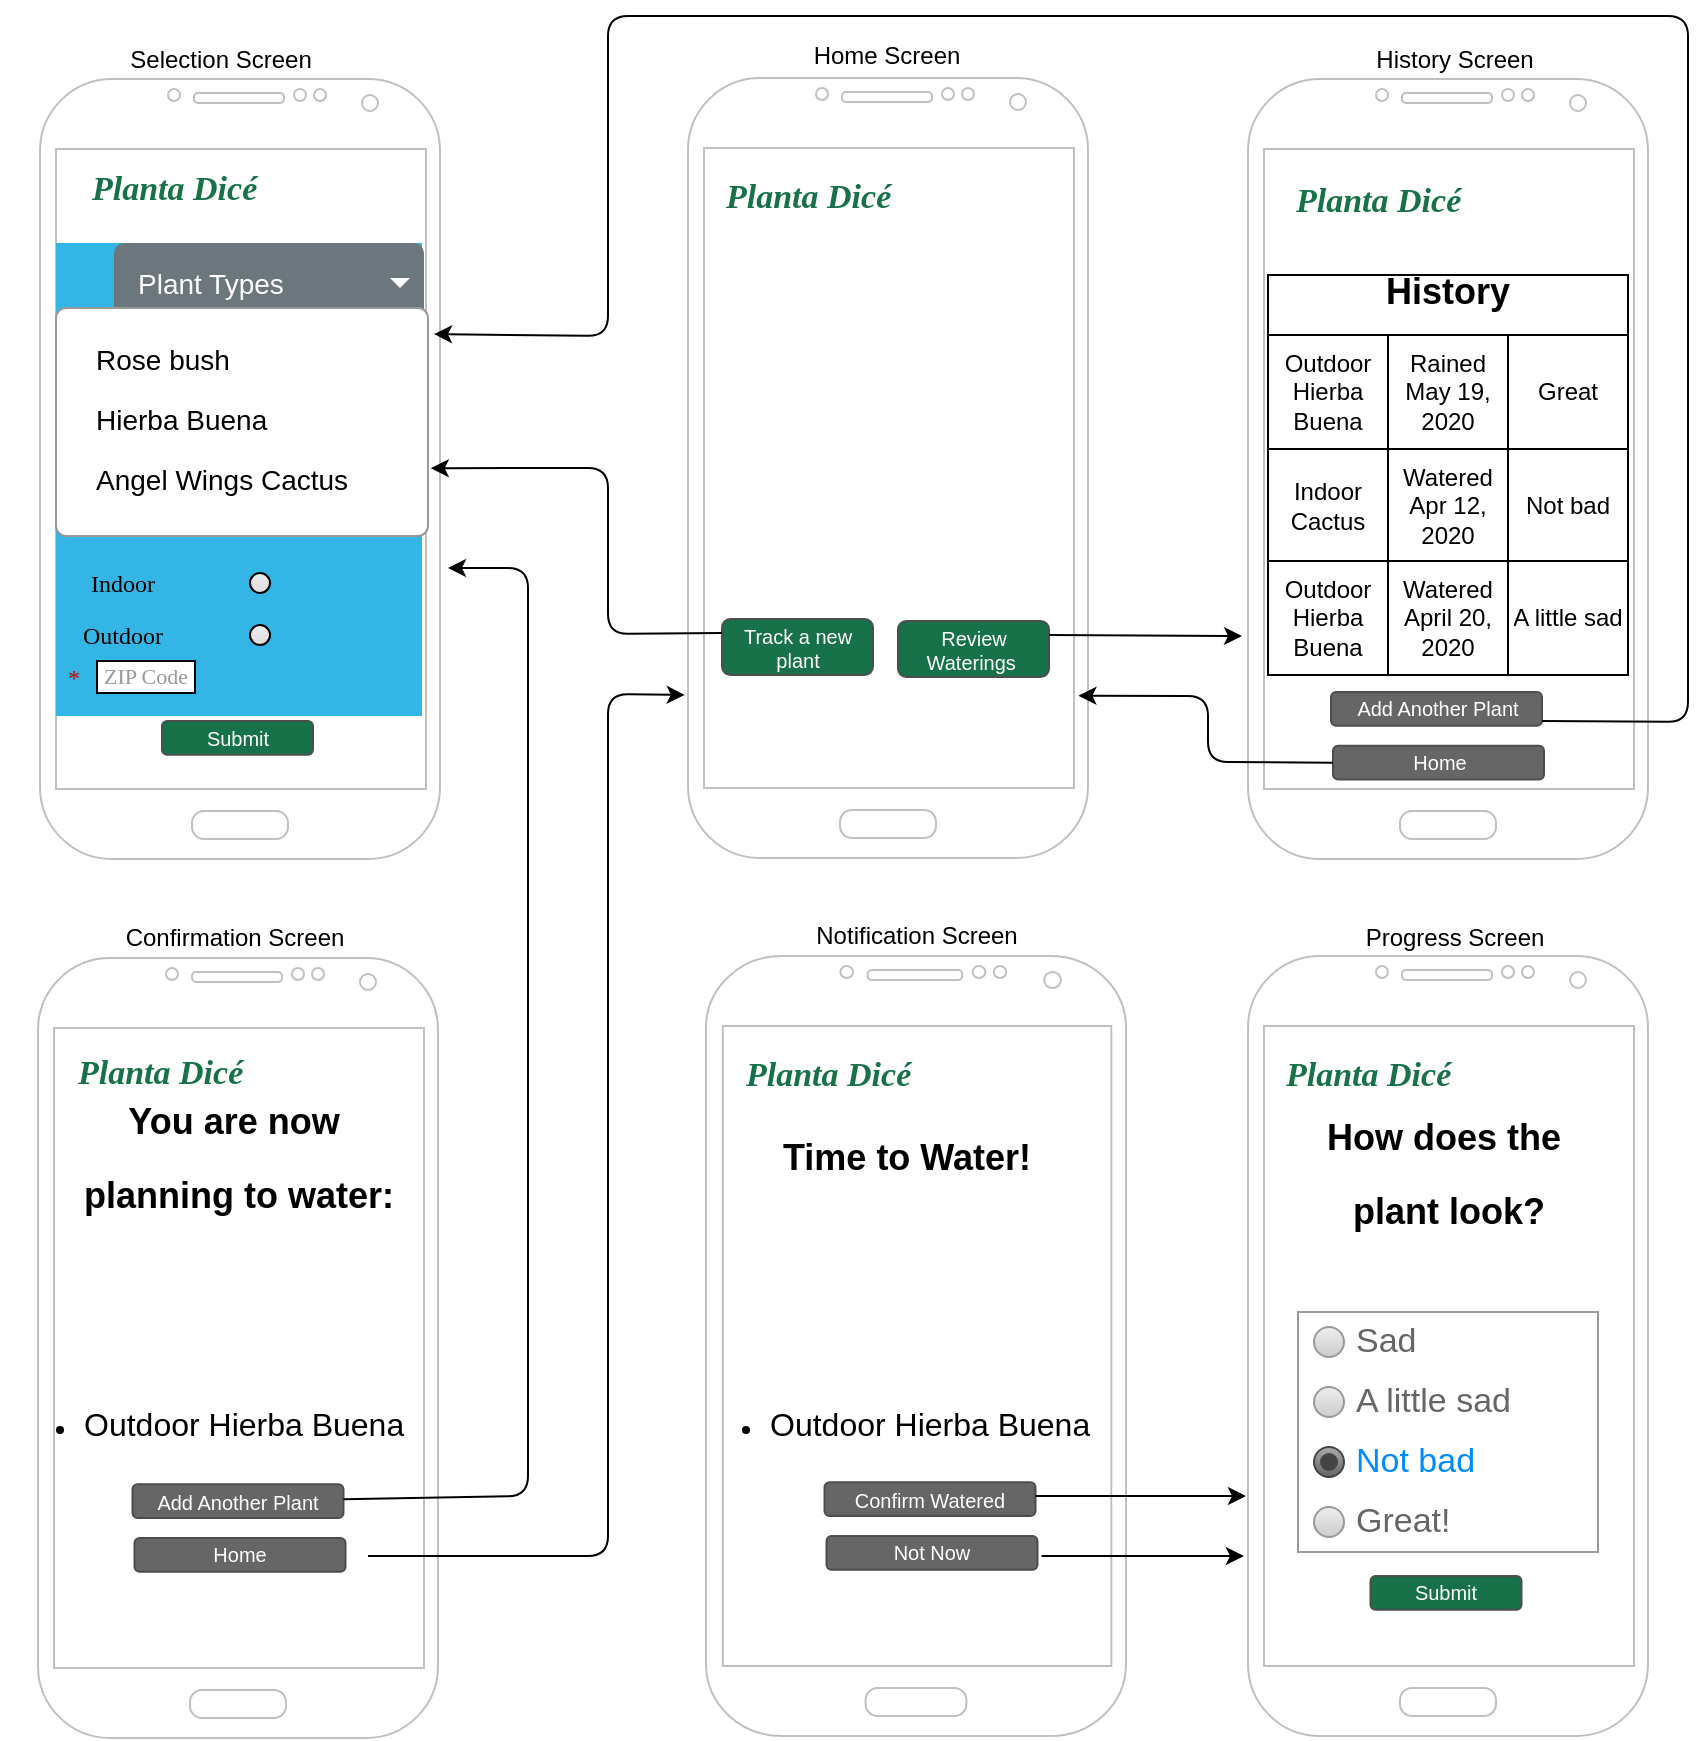 <mxfile version="13.2.6" type="device"><diagram id="dgn4d4dhQjvFSAeP5cxT" name="Page-1"><mxGraphModel dx="2066" dy="1824" grid="1" gridSize="10" guides="1" tooltips="1" connect="1" arrows="1" fold="1" page="1" pageScale="1" pageWidth="850" pageHeight="1100" math="0" shadow="0"><root><mxCell id="0"/><mxCell id="1" parent="0"/><mxCell id="468o-R16SZaqjEpDX13x-1" value="" style="verticalLabelPosition=bottom;verticalAlign=top;html=1;shadow=0;dashed=0;strokeWidth=1;shape=mxgraph.android.phone2;strokeColor=#c0c0c0;" parent="1" vertex="1"><mxGeometry x="-54" y="-558.5" width="200" height="390" as="geometry"/></mxCell><mxCell id="468o-R16SZaqjEpDX13x-34" value="&lt;i&gt;&lt;b style=&quot;line-height: 90%&quot;&gt;&lt;font style=&quot;font-size: 17px ; line-height: 70% ; background-color: rgb(255 , 255 , 255)&quot; face=&quot;Lucida Console&quot; color=&quot;#187249&quot;&gt;Planta Dicé&lt;/font&gt;&lt;font face=&quot;Lucida Console&quot; color=&quot;#187249&quot;&gt;&lt;br&gt;&lt;/font&gt;&lt;/b&gt;&lt;/i&gt;" style="text;html=1;align=left;verticalAlign=middle;resizable=0;points=[];autosize=1;fontSize=12;fontFamily=Verdana;fontColor=#CC0000;fillColor=#FFFFFF;" parent="468o-R16SZaqjEpDX13x-1" vertex="1"><mxGeometry x="24" y="46" width="100" height="20" as="geometry"/></mxCell><mxCell id="468o-R16SZaqjEpDX13x-2" value="" style="verticalLabelPosition=bottom;verticalAlign=top;html=1;shadow=0;dashed=0;strokeWidth=1;shape=mxgraph.android.phone2;strokeColor=#c0c0c0;" parent="1" vertex="1"><mxGeometry x="279" y="-120" width="210" height="390" as="geometry"/></mxCell><mxCell id="JcU3A8ocJ8UGZmWl1n6x-82" value="" style="shape=image;html=1;verticalAlign=top;verticalLabelPosition=bottom;labelBackgroundColor=#ffffff;imageAspect=0;aspect=fixed;image=https://cdn2.iconfinder.com/data/icons/spring-30/30/Watering_Can-128.png;fillOpacity=30;" vertex="1" parent="468o-R16SZaqjEpDX13x-2"><mxGeometry x="36" y="96" width="128" height="128" as="geometry"/></mxCell><mxCell id="wehcFhWeVuwQzQPX2Ais-2" value="&lt;ul&gt;&lt;li&gt;&lt;font style=&quot;font-size: 16px&quot;&gt;Outdoor Hierba Buena&lt;/font&gt;&lt;/li&gt;&lt;/ul&gt;" style="text;strokeColor=none;fillColor=none;html=1;whiteSpace=wrap;verticalAlign=middle;overflow=hidden;" parent="468o-R16SZaqjEpDX13x-2" vertex="1"><mxGeometry x="-10" y="186" width="220" height="95" as="geometry"/></mxCell><mxCell id="wehcFhWeVuwQzQPX2Ais-3" value="&lt;h2&gt;Time to Water!&lt;/h2&gt;" style="text;html=1;align=center;verticalAlign=middle;resizable=0;points=[];autosize=1;opacity=60;rounded=1;shadow=0;glass=0;comic=0;" parent="468o-R16SZaqjEpDX13x-2" vertex="1"><mxGeometry x="30" y="76" width="140" height="50" as="geometry"/></mxCell><object label="Submit" id="468o-R16SZaqjEpDX13x-3"><mxCell style="rounded=1;html=1;shadow=0;dashed=0;whiteSpace=wrap;fontSize=10;fillColor=#187249;align=center;strokeColor=#4D4D4D;fontColor=#ffffff;" parent="1" vertex="1"><mxGeometry x="7" y="-237.5" width="75.5" height="16.88" as="geometry"/></mxCell></object><mxCell id="468o-R16SZaqjEpDX13x-5" value="" style="verticalLabelPosition=bottom;verticalAlign=top;html=1;shadow=0;dashed=0;strokeWidth=1;strokeColor=none;shape=rect;fillColor=#33b5e5;" parent="1" vertex="1"><mxGeometry x="-46" y="-476.5" width="183" height="236.5" as="geometry"/></mxCell><mxCell id="468o-R16SZaqjEpDX13x-15" value="&lt;font style=&quot;font-size: 11px&quot;&gt;&amp;nbsp;ZIP Code&amp;nbsp;&lt;/font&gt;" style="text;html=1;strokeColor=none;fillColor=none;align=center;verticalAlign=middle;whiteSpace=wrap;rounded=0;fontFamily=Verdana;fontSize=12;fontColor=#999999;labelBackgroundColor=#ffffff;labelBorderColor=#000000;" parent="1" vertex="1"><mxGeometry x="-36" y="-270" width="70" height="20" as="geometry"/></mxCell><mxCell id="468o-R16SZaqjEpDX13x-16" value="*" style="text;html=1;strokeColor=none;fillColor=none;align=center;verticalAlign=middle;whiteSpace=wrap;rounded=0;labelBackgroundColor=none;fontFamily=Verdana;fontSize=12;fontColor=#CC0000;" parent="1" vertex="1"><mxGeometry x="-47" y="-267" width="20" height="15" as="geometry"/></mxCell><mxCell id="468o-R16SZaqjEpDX13x-23" value="&lt;font color=&quot;#000000&quot;&gt;Indoor&lt;/font&gt;" style="text;html=1;strokeColor=none;fillColor=none;align=center;verticalAlign=middle;whiteSpace=wrap;rounded=0;labelBackgroundColor=none;fontFamily=Verdana;fontSize=12;fontColor=#CC0000;" parent="1" vertex="1"><mxGeometry x="-47" y="-306.5" width="69" as="geometry"/></mxCell><mxCell id="468o-R16SZaqjEpDX13x-24" value="" style="html=1;shadow=0;dashed=0;shape=mxgraph.bootstrap.radioButton2;labelPosition=right;verticalLabelPosition=middle;align=left;verticalAlign=middle;gradientColor=#DEDEDE;fillColor=#EDEDED;checked=0;spacing=5;checkedFill=#0085FC;checkedStroke=#ffffff;labelBackgroundColor=none;fontFamily=Verdana;fontSize=12;fontColor=#CC0000;aspect=fixed;" parent="1" vertex="1"><mxGeometry x="51" y="-311.5" width="10" height="10" as="geometry"/></mxCell><mxCell id="468o-R16SZaqjEpDX13x-25" value="&lt;font color=&quot;#000000&quot;&gt;Outdoor&lt;br&gt;&lt;/font&gt;" style="text;html=1;strokeColor=none;fillColor=none;align=center;verticalAlign=middle;whiteSpace=wrap;rounded=0;labelBackgroundColor=none;fontFamily=Verdana;fontSize=12;fontColor=#CC0000;" parent="1" vertex="1"><mxGeometry x="-47" y="-280.5" width="69" as="geometry"/></mxCell><mxCell id="468o-R16SZaqjEpDX13x-26" value="" style="html=1;shadow=0;dashed=0;shape=mxgraph.bootstrap.radioButton2;labelPosition=right;verticalLabelPosition=middle;align=left;verticalAlign=middle;gradientColor=#DEDEDE;fillColor=#EDEDED;checked=0;spacing=5;checkedFill=#0085FC;checkedStroke=#ffffff;labelBackgroundColor=none;fontFamily=Verdana;fontSize=12;fontColor=#CC0000;" parent="1" vertex="1"><mxGeometry x="51" y="-285.5" width="10" height="10" as="geometry"/></mxCell><mxCell id="JcU3A8ocJ8UGZmWl1n6x-2" value="Plant Types" style="html=1;shadow=0;dashed=0;shape=mxgraph.bootstrap.rrect;rSize=5;strokeColor=none;strokeWidth=1;fillColor=#6C767D;fontColor=#ffffff;whiteSpace=wrap;align=left;verticalAlign=middle;fontStyle=0;fontSize=14;spacingLeft=10;" vertex="1" parent="1"><mxGeometry x="-17" y="-476.5" width="155" height="40" as="geometry"/></mxCell><mxCell id="JcU3A8ocJ8UGZmWl1n6x-3" value="" style="shape=triangle;direction=south;fillColor=#ffffff;strokeColor=none;perimeter=none;" vertex="1" parent="JcU3A8ocJ8UGZmWl1n6x-2"><mxGeometry x="1" y="0.5" width="10" height="5" relative="1" as="geometry"><mxPoint x="-17" y="-2.5" as="offset"/></mxGeometry></mxCell><mxCell id="JcU3A8ocJ8UGZmWl1n6x-4" value="" style="html=1;shadow=0;dashed=0;shape=mxgraph.bootstrap.rrect;rSize=5;fillColor=#ffffff;strokeColor=#999999;" vertex="1" parent="1"><mxGeometry x="-46" y="-444" width="186" height="114" as="geometry"/></mxCell><mxCell id="JcU3A8ocJ8UGZmWl1n6x-5" value="Rose bush" style="fillColor=none;strokeColor=none;align=left;spacing=20;fontSize=14;" vertex="1" parent="JcU3A8ocJ8UGZmWl1n6x-4"><mxGeometry width="170" height="30" relative="1" as="geometry"><mxPoint y="10" as="offset"/></mxGeometry></mxCell><mxCell id="JcU3A8ocJ8UGZmWl1n6x-6" value="Hierba Buena" style="fillColor=none;strokeColor=none;align=left;spacing=20;fontSize=14;" vertex="1" parent="JcU3A8ocJ8UGZmWl1n6x-4"><mxGeometry width="170" height="30" relative="1" as="geometry"><mxPoint y="40" as="offset"/></mxGeometry></mxCell><mxCell id="JcU3A8ocJ8UGZmWl1n6x-7" value="Angel Wings Cactus" style="fillColor=none;strokeColor=none;align=left;spacing=20;fontSize=14;" vertex="1" parent="JcU3A8ocJ8UGZmWl1n6x-4"><mxGeometry width="170" height="30" relative="1" as="geometry"><mxPoint y="70" as="offset"/></mxGeometry></mxCell><mxCell id="JcU3A8ocJ8UGZmWl1n6x-11" value="Confirm Watered" style="rounded=1;html=1;shadow=0;dashed=0;whiteSpace=wrap;fontSize=10;fillColor=#666666;align=center;strokeColor=#4D4D4D;fontColor=#ffffff;" vertex="1" parent="1"><mxGeometry x="338.25" y="143.12" width="105.5" height="16.88" as="geometry"/></mxCell><mxCell id="JcU3A8ocJ8UGZmWl1n6x-15" value="" style="verticalLabelPosition=bottom;verticalAlign=top;html=1;shadow=0;dashed=0;strokeWidth=1;shape=mxgraph.android.phone2;strokeColor=#c0c0c0;" vertex="1" parent="1"><mxGeometry x="550" y="-120" width="200" height="390" as="geometry"/></mxCell><mxCell id="JcU3A8ocJ8UGZmWl1n6x-16" value="&lt;h2&gt;How does the&amp;nbsp;&lt;/h2&gt;&lt;h2&gt;plant look?&lt;/h2&gt;" style="text;html=1;align=center;verticalAlign=middle;resizable=0;points=[];autosize=1;" vertex="1" parent="JcU3A8ocJ8UGZmWl1n6x-15"><mxGeometry x="30" y="70" width="140" height="80" as="geometry"/></mxCell><mxCell id="JcU3A8ocJ8UGZmWl1n6x-84" value="" style="shape=image;html=1;verticalAlign=top;verticalLabelPosition=bottom;labelBackgroundColor=#ffffff;imageAspect=0;aspect=fixed;image=https://cdn0.iconfinder.com/data/icons/interior-and-decor-vol-1-1/512/2-128.png;rounded=1;shadow=0;glass=0;comic=0;fillColor=#ffffff;opacity=30;" vertex="1" parent="JcU3A8ocJ8UGZmWl1n6x-15"><mxGeometry x="36" y="93" width="128" height="128" as="geometry"/></mxCell><mxCell id="JcU3A8ocJ8UGZmWl1n6x-17" value="" style="strokeWidth=1;shadow=0;dashed=0;align=center;html=1;shape=mxgraph.mockup.forms.rrect;rSize=0;strokeColor=#999999;fillColor=none;recursiveResize=0;" vertex="1" parent="JcU3A8ocJ8UGZmWl1n6x-15"><mxGeometry x="25" y="178" width="150" height="120" as="geometry"/></mxCell><mxCell id="JcU3A8ocJ8UGZmWl1n6x-18" value="Sad" style="shape=ellipse;rSize=0;fillColor=#eeeeee;strokeColor=#999999;gradientColor=#cccccc;html=1;align=left;spacingLeft=4;fontSize=17;fontColor=#666666;labelPosition=right;" vertex="1" parent="JcU3A8ocJ8UGZmWl1n6x-17"><mxGeometry x="8" y="7.5" width="15" height="15" as="geometry"/></mxCell><mxCell id="JcU3A8ocJ8UGZmWl1n6x-19" value="A little sad" style="shape=ellipse;rSize=0;fillColor=#eeeeee;strokeColor=#999999;gradientColor=#cccccc;html=1;align=left;spacingLeft=4;fontSize=17;fontColor=#666666;labelPosition=right;" vertex="1" parent="JcU3A8ocJ8UGZmWl1n6x-17"><mxGeometry x="8" y="37.5" width="15" height="15" as="geometry"/></mxCell><mxCell id="JcU3A8ocJ8UGZmWl1n6x-20" value="Not bad" style="shape=ellipse;rSize=0;fillColor=#aaaaaa;strokeColor=#444444;gradientColor=#666666;html=1;align=left;spacingLeft=4;fontSize=17;fontColor=#008cff;labelPosition=right;" vertex="1" parent="JcU3A8ocJ8UGZmWl1n6x-17"><mxGeometry x="8" y="67.5" width="15" height="15" as="geometry"/></mxCell><mxCell id="JcU3A8ocJ8UGZmWl1n6x-21" value="" style="shape=ellipse;fillColor=#444444;strokeColor=none;html=1;" vertex="1" parent="JcU3A8ocJ8UGZmWl1n6x-20"><mxGeometry x="3" y="3" width="9" height="9" as="geometry"/></mxCell><mxCell id="JcU3A8ocJ8UGZmWl1n6x-22" value="Great!" style="shape=ellipse;rSize=0;fillColor=#eeeeee;strokeColor=#999999;gradientColor=#cccccc;html=1;align=left;spacingLeft=4;fontSize=17;fontColor=#666666;labelPosition=right;" vertex="1" parent="JcU3A8ocJ8UGZmWl1n6x-17"><mxGeometry x="8" y="97.5" width="15" height="15" as="geometry"/></mxCell><mxCell id="JcU3A8ocJ8UGZmWl1n6x-102" value="&lt;i&gt;&lt;b style=&quot;line-height: 90%&quot;&gt;&lt;font style=&quot;font-size: 17px ; line-height: 70% ; background-color: rgb(255 , 255 , 255)&quot; face=&quot;Lucida Console&quot; color=&quot;#187249&quot;&gt;Planta Dicé&lt;/font&gt;&lt;font face=&quot;Lucida Console&quot; color=&quot;#187249&quot;&gt;&lt;br&gt;&lt;/font&gt;&lt;/b&gt;&lt;/i&gt;" style="text;html=1;align=left;verticalAlign=middle;resizable=0;points=[];autosize=1;fontSize=12;fontFamily=Verdana;fontColor=#CC0000;fillColor=#FFFFFF;" vertex="1" parent="JcU3A8ocJ8UGZmWl1n6x-15"><mxGeometry x="17" y="50.5" width="100" height="20" as="geometry"/></mxCell><mxCell id="JcU3A8ocJ8UGZmWl1n6x-103" value="" style="shape=image;html=1;verticalAlign=top;verticalLabelPosition=bottom;labelBackgroundColor=#ffffff;imageAspect=0;aspect=fixed;image=https://cdn4.iconfinder.com/data/icons/ecology-environmentalism-line/56/Untitled-1-23-128.png;rounded=1;shadow=0;glass=0;comic=0;fillColor=none;opacity=80;" vertex="1" parent="JcU3A8ocJ8UGZmWl1n6x-15"><mxGeometry x="144" y="40" width="39" height="39" as="geometry"/></mxCell><object label="Submit" id="JcU3A8ocJ8UGZmWl1n6x-27"><mxCell style="rounded=1;html=1;shadow=0;dashed=0;whiteSpace=wrap;fontSize=10;fillColor=#187249;align=center;strokeColor=#4D4D4D;fontColor=#ffffff;" vertex="1" parent="1"><mxGeometry x="611.25" y="190" width="75.5" height="16.88" as="geometry"/></mxCell></object><mxCell id="JcU3A8ocJ8UGZmWl1n6x-28" value="" style="verticalLabelPosition=bottom;verticalAlign=top;html=1;shadow=0;dashed=0;strokeWidth=1;shape=mxgraph.android.phone2;strokeColor=#c0c0c0;" vertex="1" parent="1"><mxGeometry x="550" y="-558.5" width="200" height="390" as="geometry"/></mxCell><mxCell id="JcU3A8ocJ8UGZmWl1n6x-43" value="Not Now" style="rounded=1;html=1;shadow=0;dashed=0;whiteSpace=wrap;fontSize=10;fillColor=#666666;align=center;strokeColor=#4D4D4D;fontColor=#ffffff;" vertex="1" parent="1"><mxGeometry x="339.25" y="170" width="105.5" height="16.88" as="geometry"/></mxCell><mxCell id="JcU3A8ocJ8UGZmWl1n6x-49" value="" style="verticalLabelPosition=bottom;verticalAlign=top;html=1;shadow=0;dashed=0;strokeWidth=1;shape=mxgraph.android.phone2;strokeColor=#c0c0c0;" vertex="1" parent="1"><mxGeometry x="-55" y="-119" width="200" height="390" as="geometry"/></mxCell><mxCell id="JcU3A8ocJ8UGZmWl1n6x-50" value="&lt;h2&gt;You are now&amp;nbsp;&lt;/h2&gt;&lt;h2&gt;planning to water:&lt;/h2&gt;" style="text;html=1;align=center;verticalAlign=middle;resizable=0;points=[];autosize=1;" vertex="1" parent="JcU3A8ocJ8UGZmWl1n6x-49"><mxGeometry x="15" y="61" width="170" height="80" as="geometry"/></mxCell><mxCell id="JcU3A8ocJ8UGZmWl1n6x-51" value="&lt;ul&gt;&lt;li&gt;&lt;font style=&quot;font-size: 16px&quot;&gt;Outdoor Hierba Buena&lt;/font&gt;&lt;/li&gt;&lt;/ul&gt;" style="text;strokeColor=none;fillColor=none;html=1;whiteSpace=wrap;verticalAlign=middle;overflow=hidden;" vertex="1" parent="1"><mxGeometry x="-74" y="66" width="220" height="95" as="geometry"/></mxCell><mxCell id="JcU3A8ocJ8UGZmWl1n6x-52" value="Add Another Plant" style="rounded=1;html=1;shadow=0;dashed=0;whiteSpace=wrap;fontSize=10;fillColor=#666666;align=center;strokeColor=#4D4D4D;fontColor=#ffffff;" vertex="1" parent="1"><mxGeometry x="-7.75" y="144.12" width="105.5" height="16.88" as="geometry"/></mxCell><mxCell id="JcU3A8ocJ8UGZmWl1n6x-53" value="Home" style="rounded=1;html=1;shadow=0;dashed=0;whiteSpace=wrap;fontSize=10;fillColor=#666666;align=center;strokeColor=#4D4D4D;fontColor=#ffffff;" vertex="1" parent="1"><mxGeometry x="-6.75" y="171" width="105.5" height="16.88" as="geometry"/></mxCell><mxCell id="JcU3A8ocJ8UGZmWl1n6x-54" value="" style="verticalLabelPosition=bottom;verticalAlign=top;html=1;shadow=0;dashed=0;strokeWidth=1;shape=mxgraph.android.phone2;strokeColor=#c0c0c0;" vertex="1" parent="1"><mxGeometry x="270" y="-559" width="200" height="390" as="geometry"/></mxCell><object label="Track a new plant" id="JcU3A8ocJ8UGZmWl1n6x-72"><mxCell style="rounded=1;html=1;shadow=0;dashed=0;whiteSpace=wrap;fontSize=10;fillColor=#187249;align=center;strokeColor=#4D4D4D;fontColor=#ffffff;" vertex="1" parent="1"><mxGeometry x="287" y="-288.5" width="75.5" height="28" as="geometry"/></mxCell></object><object label="Review&lt;br&gt;Waterings&amp;nbsp;" id="JcU3A8ocJ8UGZmWl1n6x-75"><mxCell style="rounded=1;html=1;shadow=0;dashed=0;whiteSpace=wrap;fontSize=10;fillColor=#187249;align=center;strokeColor=#4D4D4D;fontColor=#ffffff;" vertex="1" parent="1"><mxGeometry x="375" y="-287.5" width="75.5" height="28" as="geometry"/></mxCell></object><mxCell id="JcU3A8ocJ8UGZmWl1n6x-76" value="" style="endArrow=classic;html=1;entryX=0.977;entryY=0.499;entryDx=0;entryDy=0;entryPerimeter=0;exitX=0;exitY=0.25;exitDx=0;exitDy=0;" edge="1" parent="1" source="JcU3A8ocJ8UGZmWl1n6x-72" target="468o-R16SZaqjEpDX13x-1"><mxGeometry width="50" height="50" relative="1" as="geometry"><mxPoint x="400" y="-358" as="sourcePoint"/><mxPoint x="230" y="-578" as="targetPoint"/><Array as="points"><mxPoint x="230" y="-281"/><mxPoint x="230" y="-364"/></Array></mxGeometry></mxCell><mxCell id="JcU3A8ocJ8UGZmWl1n6x-30" value="&lt;h2&gt;History&lt;/h2&gt;&lt;div&gt;&lt;br&gt;&lt;/div&gt;" style="shape=table;html=1;whiteSpace=wrap;startSize=30;container=1;collapsible=0;childLayout=tableLayout;fontStyle=1;align=center;" vertex="1" parent="1"><mxGeometry x="560" y="-460.5" width="180" height="200" as="geometry"/></mxCell><mxCell id="JcU3A8ocJ8UGZmWl1n6x-31" value="" style="shape=partialRectangle;html=1;whiteSpace=wrap;collapsible=0;dropTarget=0;pointerEvents=0;fillColor=none;top=0;left=0;bottom=0;right=0;points=[[0,0.5],[1,0.5]];portConstraint=eastwest;" vertex="1" parent="JcU3A8ocJ8UGZmWl1n6x-30"><mxGeometry y="30" width="180" height="57" as="geometry"/></mxCell><mxCell id="JcU3A8ocJ8UGZmWl1n6x-32" value="Outdoor&lt;br&gt;Hierba Buena" style="shape=partialRectangle;html=1;whiteSpace=wrap;connectable=0;fillColor=none;top=0;left=0;bottom=0;right=0;overflow=hidden;" vertex="1" parent="JcU3A8ocJ8UGZmWl1n6x-31"><mxGeometry width="60" height="57" as="geometry"/></mxCell><mxCell id="JcU3A8ocJ8UGZmWl1n6x-33" value="Rained&lt;br&gt;May 19, 2020" style="shape=partialRectangle;html=1;whiteSpace=wrap;connectable=0;fillColor=none;top=0;left=0;bottom=0;right=0;overflow=hidden;" vertex="1" parent="JcU3A8ocJ8UGZmWl1n6x-31"><mxGeometry x="60" width="60" height="57" as="geometry"/></mxCell><mxCell id="JcU3A8ocJ8UGZmWl1n6x-34" value="Great" style="shape=partialRectangle;html=1;whiteSpace=wrap;connectable=0;fillColor=none;top=0;left=0;bottom=0;right=0;overflow=hidden;" vertex="1" parent="JcU3A8ocJ8UGZmWl1n6x-31"><mxGeometry x="120" width="60" height="57" as="geometry"/></mxCell><mxCell id="JcU3A8ocJ8UGZmWl1n6x-35" value="" style="shape=partialRectangle;html=1;whiteSpace=wrap;collapsible=0;dropTarget=0;pointerEvents=0;fillColor=none;top=0;left=0;bottom=0;right=0;points=[[0,0.5],[1,0.5]];portConstraint=eastwest;" vertex="1" parent="JcU3A8ocJ8UGZmWl1n6x-30"><mxGeometry y="87" width="180" height="56" as="geometry"/></mxCell><mxCell id="JcU3A8ocJ8UGZmWl1n6x-36" value="Indoor&lt;br&gt;Cactus" style="shape=partialRectangle;html=1;whiteSpace=wrap;connectable=0;fillColor=none;top=0;left=0;bottom=0;right=0;overflow=hidden;" vertex="1" parent="JcU3A8ocJ8UGZmWl1n6x-35"><mxGeometry width="60" height="56" as="geometry"/></mxCell><mxCell id="JcU3A8ocJ8UGZmWl1n6x-37" value="Watered&lt;br&gt;Apr 12, 2020" style="shape=partialRectangle;html=1;whiteSpace=wrap;connectable=0;fillColor=none;top=0;left=0;bottom=0;right=0;overflow=hidden;" vertex="1" parent="JcU3A8ocJ8UGZmWl1n6x-35"><mxGeometry x="60" width="60" height="56" as="geometry"/></mxCell><mxCell id="JcU3A8ocJ8UGZmWl1n6x-38" value="Not bad" style="shape=partialRectangle;html=1;whiteSpace=wrap;connectable=0;fillColor=none;top=0;left=0;bottom=0;right=0;overflow=hidden;" vertex="1" parent="JcU3A8ocJ8UGZmWl1n6x-35"><mxGeometry x="120" width="60" height="56" as="geometry"/></mxCell><mxCell id="JcU3A8ocJ8UGZmWl1n6x-39" value="" style="shape=partialRectangle;html=1;whiteSpace=wrap;collapsible=0;dropTarget=0;pointerEvents=0;fillColor=none;top=0;left=0;bottom=0;right=0;points=[[0,0.5],[1,0.5]];portConstraint=eastwest;" vertex="1" parent="JcU3A8ocJ8UGZmWl1n6x-30"><mxGeometry y="143" width="180" height="57" as="geometry"/></mxCell><mxCell id="JcU3A8ocJ8UGZmWl1n6x-40" value="Outdoor Hierba Buena" style="shape=partialRectangle;html=1;whiteSpace=wrap;connectable=0;fillColor=none;top=0;left=0;bottom=0;right=0;overflow=hidden;" vertex="1" parent="JcU3A8ocJ8UGZmWl1n6x-39"><mxGeometry width="60" height="57" as="geometry"/></mxCell><mxCell id="JcU3A8ocJ8UGZmWl1n6x-41" value="Watered&lt;br&gt;April 20, 2020" style="shape=partialRectangle;html=1;whiteSpace=wrap;connectable=0;fillColor=none;top=0;left=0;bottom=0;right=0;overflow=hidden;" vertex="1" parent="JcU3A8ocJ8UGZmWl1n6x-39"><mxGeometry x="60" width="60" height="57" as="geometry"/></mxCell><mxCell id="JcU3A8ocJ8UGZmWl1n6x-42" value="A little sad" style="shape=partialRectangle;html=1;whiteSpace=wrap;connectable=0;fillColor=none;top=0;left=0;bottom=0;right=0;overflow=hidden;" vertex="1" parent="JcU3A8ocJ8UGZmWl1n6x-39"><mxGeometry x="120" width="60" height="57" as="geometry"/></mxCell><mxCell id="JcU3A8ocJ8UGZmWl1n6x-77" value="" style="endArrow=classic;html=1;exitX=1;exitY=0.25;exitDx=0;exitDy=0;" edge="1" parent="1" source="JcU3A8ocJ8UGZmWl1n6x-75"><mxGeometry width="50" height="50" relative="1" as="geometry"><mxPoint x="420" y="-310" as="sourcePoint"/><mxPoint x="547" y="-280" as="targetPoint"/><Array as="points"/></mxGeometry></mxCell><mxCell id="JcU3A8ocJ8UGZmWl1n6x-78" value="" style="endArrow=classic;html=1;" edge="1" parent="1"><mxGeometry width="50" height="50" relative="1" as="geometry"><mxPoint x="446.75" y="180" as="sourcePoint"/><mxPoint x="548" y="180" as="targetPoint"/></mxGeometry></mxCell><mxCell id="JcU3A8ocJ8UGZmWl1n6x-79" value="" style="endArrow=classic;html=1;" edge="1" parent="1" source="JcU3A8ocJ8UGZmWl1n6x-52"><mxGeometry width="50" height="50" relative="1" as="geometry"><mxPoint x="170" y="150" as="sourcePoint"/><mxPoint x="150" y="-314" as="targetPoint"/><Array as="points"><mxPoint x="190" y="150"/><mxPoint x="190" y="-314"/></Array></mxGeometry></mxCell><mxCell id="JcU3A8ocJ8UGZmWl1n6x-80" value="" style="endArrow=classic;html=1;" edge="1" parent="1"><mxGeometry width="50" height="50" relative="1" as="geometry"><mxPoint x="443.75" y="150" as="sourcePoint"/><mxPoint x="549" y="150" as="targetPoint"/></mxGeometry></mxCell><mxCell id="JcU3A8ocJ8UGZmWl1n6x-81" value="" style="endArrow=classic;html=1;entryX=-0.008;entryY=0.791;entryDx=0;entryDy=0;entryPerimeter=0;" edge="1" parent="1" target="JcU3A8ocJ8UGZmWl1n6x-54"><mxGeometry width="50" height="50" relative="1" as="geometry"><mxPoint x="110" y="180" as="sourcePoint"/><mxPoint x="274" y="-307.81" as="targetPoint"/><Array as="points"><mxPoint x="230" y="180"/><mxPoint x="230" y="-251"/></Array></mxGeometry></mxCell><mxCell id="JcU3A8ocJ8UGZmWl1n6x-85" value="" style="shape=image;html=1;verticalAlign=top;verticalLabelPosition=bottom;labelBackgroundColor=#ffffff;imageAspect=0;aspect=fixed;image=https://cdn3.iconfinder.com/data/icons/spring-2-1/30/Plant-128.png;rounded=1;shadow=0;glass=0;comic=0;fillColor=none;opacity=30;" vertex="1" parent="1"><mxGeometry x="-19" y="-36" width="128" height="128" as="geometry"/></mxCell><mxCell id="JcU3A8ocJ8UGZmWl1n6x-86" value="" style="shape=image;html=1;verticalAlign=top;verticalLabelPosition=bottom;labelBackgroundColor=#ffffff;imageAspect=0;aspect=fixed;image=https://cdn3.iconfinder.com/data/icons/spring-2-1/30/Sprout-128.png;rounded=1;shadow=0;glass=0;comic=0;fillColor=none;opacity=30;" vertex="1" parent="1"><mxGeometry x="306" y="-439.5" width="128" height="128" as="geometry"/></mxCell><mxCell id="JcU3A8ocJ8UGZmWl1n6x-87" value="" style="shape=image;html=1;verticalAlign=top;verticalLabelPosition=bottom;labelBackgroundColor=#ffffff;imageAspect=0;aspect=fixed;image=https://cdn4.iconfinder.com/data/icons/ecology-environmentalism-line/56/Untitled-1-23-128.png;rounded=1;shadow=0;glass=0;comic=0;fillColor=none;opacity=80;" vertex="1" parent="1"><mxGeometry x="97" y="-520" width="39" height="39" as="geometry"/></mxCell><mxCell id="JcU3A8ocJ8UGZmWl1n6x-89" value="&lt;i&gt;&lt;b style=&quot;line-height: 90%&quot;&gt;&lt;font style=&quot;font-size: 17px ; line-height: 70% ; background-color: rgb(255 , 255 , 255)&quot; face=&quot;Lucida Console&quot; color=&quot;#187249&quot;&gt;Planta Dicé&lt;/font&gt;&lt;font face=&quot;Lucida Console&quot; color=&quot;#187249&quot;&gt;&lt;br&gt;&lt;/font&gt;&lt;/b&gt;&lt;/i&gt;" style="text;html=1;align=left;verticalAlign=middle;resizable=0;points=[];autosize=1;fontSize=12;fontFamily=Verdana;fontColor=#CC0000;fillColor=#FFFFFF;" vertex="1" parent="1"><mxGeometry x="572" y="-506.5" width="100" height="20" as="geometry"/></mxCell><mxCell id="JcU3A8ocJ8UGZmWl1n6x-90" value="" style="shape=image;html=1;verticalAlign=top;verticalLabelPosition=bottom;labelBackgroundColor=#ffffff;imageAspect=0;aspect=fixed;image=https://cdn4.iconfinder.com/data/icons/ecology-environmentalism-line/56/Untitled-1-23-128.png;rounded=1;shadow=0;glass=0;comic=0;fillColor=none;opacity=80;" vertex="1" parent="1"><mxGeometry x="699" y="-517" width="39" height="39" as="geometry"/></mxCell><mxCell id="JcU3A8ocJ8UGZmWl1n6x-91" value="&lt;i&gt;&lt;b style=&quot;line-height: 90%&quot;&gt;&lt;font style=&quot;font-size: 17px ; line-height: 70% ; background-color: rgb(255 , 255 , 255)&quot; face=&quot;Lucida Console&quot; color=&quot;#187249&quot;&gt;Planta Dicé&lt;/font&gt;&lt;font face=&quot;Lucida Console&quot; color=&quot;#187249&quot;&gt;&lt;br&gt;&lt;/font&gt;&lt;/b&gt;&lt;/i&gt;" style="text;html=1;align=left;verticalAlign=middle;resizable=0;points=[];autosize=1;fontSize=12;fontFamily=Verdana;fontColor=#CC0000;fillColor=#FFFFFF;" vertex="1" parent="1"><mxGeometry x="287" y="-508.5" width="100" height="20" as="geometry"/></mxCell><mxCell id="JcU3A8ocJ8UGZmWl1n6x-92" value="" style="shape=image;html=1;verticalAlign=top;verticalLabelPosition=bottom;labelBackgroundColor=#ffffff;imageAspect=0;aspect=fixed;image=https://cdn4.iconfinder.com/data/icons/ecology-environmentalism-line/56/Untitled-1-23-128.png;rounded=1;shadow=0;glass=0;comic=0;fillColor=none;opacity=80;" vertex="1" parent="1"><mxGeometry x="414" y="-519" width="39" height="39" as="geometry"/></mxCell><mxCell id="JcU3A8ocJ8UGZmWl1n6x-97" value="" style="shape=image;html=1;verticalAlign=top;verticalLabelPosition=bottom;labelBackgroundColor=#ffffff;imageAspect=0;aspect=fixed;image=https://cdn1.iconfinder.com/data/icons/filled-line-christmas-icons/75/_tree-128.png;rounded=1;shadow=0;glass=0;comic=0;fillColor=none;opacity=30;" vertex="1" parent="1"><mxGeometry x="590" y="-431.25" width="128" height="128" as="geometry"/></mxCell><mxCell id="JcU3A8ocJ8UGZmWl1n6x-98" value="&lt;i&gt;&lt;b style=&quot;line-height: 90%&quot;&gt;&lt;font style=&quot;font-size: 17px ; line-height: 70% ; background-color: rgb(255 , 255 , 255)&quot; face=&quot;Lucida Console&quot; color=&quot;#187249&quot;&gt;Planta Dicé&lt;/font&gt;&lt;font face=&quot;Lucida Console&quot; color=&quot;#187249&quot;&gt;&lt;br&gt;&lt;/font&gt;&lt;/b&gt;&lt;/i&gt;" style="text;html=1;align=left;verticalAlign=middle;resizable=0;points=[];autosize=1;fontSize=12;fontFamily=Verdana;fontColor=#CC0000;fillColor=#FFFFFF;" vertex="1" parent="1"><mxGeometry x="-37.5" y="-70.5" width="100" height="20" as="geometry"/></mxCell><mxCell id="JcU3A8ocJ8UGZmWl1n6x-99" value="" style="shape=image;html=1;verticalAlign=top;verticalLabelPosition=bottom;labelBackgroundColor=#ffffff;imageAspect=0;aspect=fixed;image=https://cdn4.iconfinder.com/data/icons/ecology-environmentalism-line/56/Untitled-1-23-128.png;rounded=1;shadow=0;glass=0;comic=0;fillColor=none;opacity=80;" vertex="1" parent="1"><mxGeometry x="89.5" y="-81" width="39" height="39" as="geometry"/></mxCell><mxCell id="JcU3A8ocJ8UGZmWl1n6x-100" value="&lt;i&gt;&lt;b style=&quot;line-height: 90%&quot;&gt;&lt;font style=&quot;font-size: 17px ; line-height: 70% ; background-color: rgb(255 , 255 , 255)&quot; face=&quot;Lucida Console&quot; color=&quot;#187249&quot;&gt;Planta Dicé&lt;/font&gt;&lt;font face=&quot;Lucida Console&quot; color=&quot;#187249&quot;&gt;&lt;br&gt;&lt;/font&gt;&lt;/b&gt;&lt;/i&gt;" style="text;html=1;align=left;verticalAlign=middle;resizable=0;points=[];autosize=1;fontSize=12;fontFamily=Verdana;fontColor=#CC0000;fillColor=#FFFFFF;" vertex="1" parent="1"><mxGeometry x="297" y="-69.5" width="100" height="20" as="geometry"/></mxCell><mxCell id="JcU3A8ocJ8UGZmWl1n6x-101" value="" style="shape=image;html=1;verticalAlign=top;verticalLabelPosition=bottom;labelBackgroundColor=#ffffff;imageAspect=0;aspect=fixed;image=https://cdn4.iconfinder.com/data/icons/ecology-environmentalism-line/56/Untitled-1-23-128.png;rounded=1;shadow=0;glass=0;comic=0;fillColor=none;opacity=80;" vertex="1" parent="1"><mxGeometry x="424" y="-80" width="39" height="39" as="geometry"/></mxCell><mxCell id="JcU3A8ocJ8UGZmWl1n6x-112" value="Home Screen" style="text;html=1;align=center;verticalAlign=middle;resizable=0;points=[];autosize=1;" vertex="1" parent="1"><mxGeometry x="324" y="-580.5" width="90" height="20" as="geometry"/></mxCell><mxCell id="JcU3A8ocJ8UGZmWl1n6x-117" value="Notification&amp;nbsp;Screen" style="text;html=1;align=center;verticalAlign=middle;resizable=0;points=[];autosize=1;" vertex="1" parent="1"><mxGeometry x="324.25" y="-140" width="120" height="20" as="geometry"/></mxCell><mxCell id="JcU3A8ocJ8UGZmWl1n6x-118" value="Selection Screen" style="text;html=1;align=center;verticalAlign=middle;resizable=0;points=[];autosize=1;" vertex="1" parent="1"><mxGeometry x="-19" y="-578.5" width="110" height="20" as="geometry"/></mxCell><mxCell id="JcU3A8ocJ8UGZmWl1n6x-119" value="Confirmation Screen" style="text;html=1;align=center;verticalAlign=middle;resizable=0;points=[];autosize=1;" vertex="1" parent="1"><mxGeometry x="-22.25" y="-139" width="130" height="20" as="geometry"/></mxCell><mxCell id="JcU3A8ocJ8UGZmWl1n6x-120" value="Progress Screen" style="text;html=1;align=center;verticalAlign=middle;resizable=0;points=[];autosize=1;" vertex="1" parent="1"><mxGeometry x="598" y="-139" width="110" height="20" as="geometry"/></mxCell><mxCell id="JcU3A8ocJ8UGZmWl1n6x-121" value="History Screen" style="text;html=1;align=center;verticalAlign=middle;resizable=0;points=[];autosize=1;" vertex="1" parent="1"><mxGeometry x="608" y="-578.5" width="90" height="20" as="geometry"/></mxCell><mxCell id="JcU3A8ocJ8UGZmWl1n6x-123" value="Add Another Plant" style="rounded=1;html=1;shadow=0;dashed=0;whiteSpace=wrap;fontSize=10;fillColor=#666666;align=center;strokeColor=#4D4D4D;fontColor=#ffffff;" vertex="1" parent="1"><mxGeometry x="591.5" y="-252" width="105.5" height="16.88" as="geometry"/></mxCell><mxCell id="JcU3A8ocJ8UGZmWl1n6x-124" value="Home" style="rounded=1;html=1;shadow=0;dashed=0;whiteSpace=wrap;fontSize=10;fillColor=#666666;align=center;strokeColor=#4D4D4D;fontColor=#ffffff;" vertex="1" parent="1"><mxGeometry x="592.5" y="-225.12" width="105.5" height="16.88" as="geometry"/></mxCell><mxCell id="JcU3A8ocJ8UGZmWl1n6x-126" value="" style="endArrow=classic;html=1;entryX=0.985;entryY=0.327;entryDx=0;entryDy=0;entryPerimeter=0;" edge="1" parent="1" target="468o-R16SZaqjEpDX13x-1"><mxGeometry width="50" height="50" relative="1" as="geometry"><mxPoint x="697" y="-237.5" as="sourcePoint"/><mxPoint x="160" y="-430" as="targetPoint"/><Array as="points"><mxPoint x="770" y="-237"/><mxPoint x="770" y="-590"/><mxPoint x="230" y="-590"/><mxPoint x="230" y="-430"/></Array></mxGeometry></mxCell><mxCell id="JcU3A8ocJ8UGZmWl1n6x-128" value="" style="endArrow=classic;html=1;exitX=0;exitY=0.5;exitDx=0;exitDy=0;entryX=0.976;entryY=0.792;entryDx=0;entryDy=0;entryPerimeter=0;" edge="1" parent="1" source="JcU3A8ocJ8UGZmWl1n6x-124" target="JcU3A8ocJ8UGZmWl1n6x-54"><mxGeometry width="50" height="50" relative="1" as="geometry"><mxPoint x="170" y="-180" as="sourcePoint"/><mxPoint x="480" y="-250" as="targetPoint"/><Array as="points"><mxPoint x="530" y="-217"/><mxPoint x="530" y="-250"/></Array></mxGeometry></mxCell></root></mxGraphModel></diagram></mxfile>